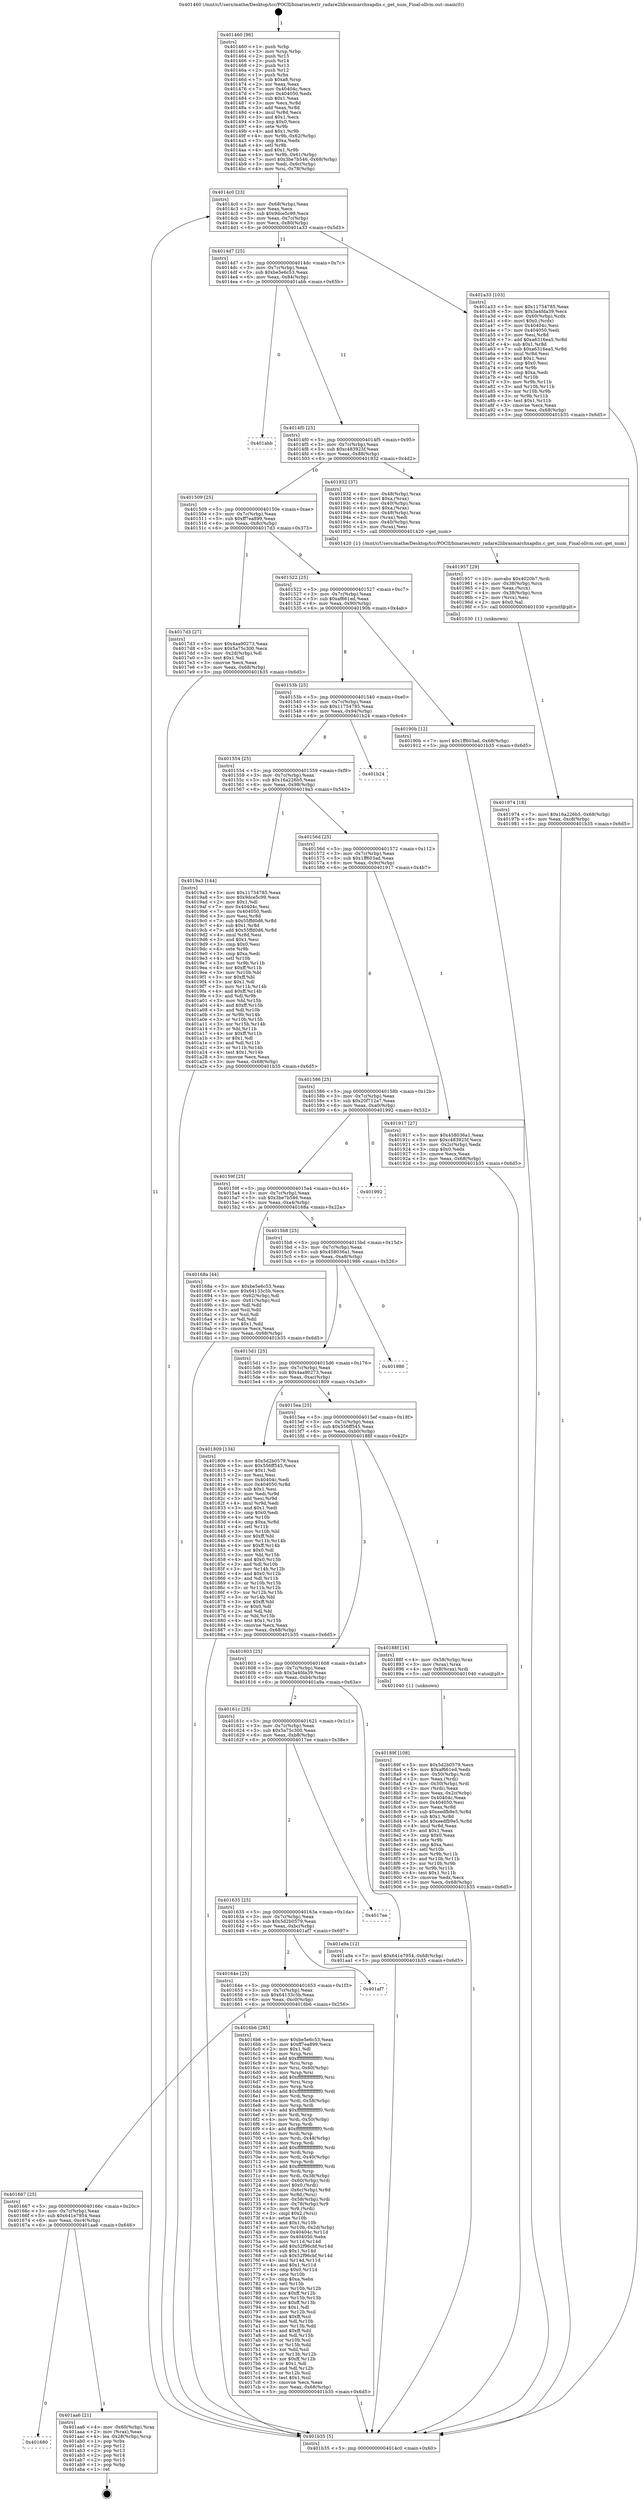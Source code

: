digraph "0x401460" {
  label = "0x401460 (/mnt/c/Users/mathe/Desktop/tcc/POCII/binaries/extr_radare2librasmarchxapdis.c_get_num_Final-ollvm.out::main(0))"
  labelloc = "t"
  node[shape=record]

  Entry [label="",width=0.3,height=0.3,shape=circle,fillcolor=black,style=filled]
  "0x4014c0" [label="{
     0x4014c0 [23]\l
     | [instrs]\l
     &nbsp;&nbsp;0x4014c0 \<+3\>: mov -0x68(%rbp),%eax\l
     &nbsp;&nbsp;0x4014c3 \<+2\>: mov %eax,%ecx\l
     &nbsp;&nbsp;0x4014c5 \<+6\>: sub $0x9dce5c99,%ecx\l
     &nbsp;&nbsp;0x4014cb \<+3\>: mov %eax,-0x7c(%rbp)\l
     &nbsp;&nbsp;0x4014ce \<+3\>: mov %ecx,-0x80(%rbp)\l
     &nbsp;&nbsp;0x4014d1 \<+6\>: je 0000000000401a33 \<main+0x5d3\>\l
  }"]
  "0x401a33" [label="{
     0x401a33 [103]\l
     | [instrs]\l
     &nbsp;&nbsp;0x401a33 \<+5\>: mov $0x11754785,%eax\l
     &nbsp;&nbsp;0x401a38 \<+5\>: mov $0x5a4fda39,%ecx\l
     &nbsp;&nbsp;0x401a3d \<+4\>: mov -0x60(%rbp),%rdx\l
     &nbsp;&nbsp;0x401a41 \<+6\>: movl $0x0,(%rdx)\l
     &nbsp;&nbsp;0x401a47 \<+7\>: mov 0x40404c,%esi\l
     &nbsp;&nbsp;0x401a4e \<+7\>: mov 0x404050,%edi\l
     &nbsp;&nbsp;0x401a55 \<+3\>: mov %esi,%r8d\l
     &nbsp;&nbsp;0x401a58 \<+7\>: add $0xa6316ea5,%r8d\l
     &nbsp;&nbsp;0x401a5f \<+4\>: sub $0x1,%r8d\l
     &nbsp;&nbsp;0x401a63 \<+7\>: sub $0xa6316ea5,%r8d\l
     &nbsp;&nbsp;0x401a6a \<+4\>: imul %r8d,%esi\l
     &nbsp;&nbsp;0x401a6e \<+3\>: and $0x1,%esi\l
     &nbsp;&nbsp;0x401a71 \<+3\>: cmp $0x0,%esi\l
     &nbsp;&nbsp;0x401a74 \<+4\>: sete %r9b\l
     &nbsp;&nbsp;0x401a78 \<+3\>: cmp $0xa,%edi\l
     &nbsp;&nbsp;0x401a7b \<+4\>: setl %r10b\l
     &nbsp;&nbsp;0x401a7f \<+3\>: mov %r9b,%r11b\l
     &nbsp;&nbsp;0x401a82 \<+3\>: and %r10b,%r11b\l
     &nbsp;&nbsp;0x401a85 \<+3\>: xor %r10b,%r9b\l
     &nbsp;&nbsp;0x401a88 \<+3\>: or %r9b,%r11b\l
     &nbsp;&nbsp;0x401a8b \<+4\>: test $0x1,%r11b\l
     &nbsp;&nbsp;0x401a8f \<+3\>: cmovne %ecx,%eax\l
     &nbsp;&nbsp;0x401a92 \<+3\>: mov %eax,-0x68(%rbp)\l
     &nbsp;&nbsp;0x401a95 \<+5\>: jmp 0000000000401b35 \<main+0x6d5\>\l
  }"]
  "0x4014d7" [label="{
     0x4014d7 [25]\l
     | [instrs]\l
     &nbsp;&nbsp;0x4014d7 \<+5\>: jmp 00000000004014dc \<main+0x7c\>\l
     &nbsp;&nbsp;0x4014dc \<+3\>: mov -0x7c(%rbp),%eax\l
     &nbsp;&nbsp;0x4014df \<+5\>: sub $0xbe5e6c53,%eax\l
     &nbsp;&nbsp;0x4014e4 \<+6\>: mov %eax,-0x84(%rbp)\l
     &nbsp;&nbsp;0x4014ea \<+6\>: je 0000000000401abb \<main+0x65b\>\l
  }"]
  Exit [label="",width=0.3,height=0.3,shape=circle,fillcolor=black,style=filled,peripheries=2]
  "0x401abb" [label="{
     0x401abb\l
  }", style=dashed]
  "0x4014f0" [label="{
     0x4014f0 [25]\l
     | [instrs]\l
     &nbsp;&nbsp;0x4014f0 \<+5\>: jmp 00000000004014f5 \<main+0x95\>\l
     &nbsp;&nbsp;0x4014f5 \<+3\>: mov -0x7c(%rbp),%eax\l
     &nbsp;&nbsp;0x4014f8 \<+5\>: sub $0xc483925f,%eax\l
     &nbsp;&nbsp;0x4014fd \<+6\>: mov %eax,-0x88(%rbp)\l
     &nbsp;&nbsp;0x401503 \<+6\>: je 0000000000401932 \<main+0x4d2\>\l
  }"]
  "0x401680" [label="{
     0x401680\l
  }", style=dashed]
  "0x401932" [label="{
     0x401932 [37]\l
     | [instrs]\l
     &nbsp;&nbsp;0x401932 \<+4\>: mov -0x48(%rbp),%rax\l
     &nbsp;&nbsp;0x401936 \<+6\>: movl $0xa,(%rax)\l
     &nbsp;&nbsp;0x40193c \<+4\>: mov -0x40(%rbp),%rax\l
     &nbsp;&nbsp;0x401940 \<+6\>: movl $0xa,(%rax)\l
     &nbsp;&nbsp;0x401946 \<+4\>: mov -0x48(%rbp),%rax\l
     &nbsp;&nbsp;0x40194a \<+2\>: mov (%rax),%edi\l
     &nbsp;&nbsp;0x40194c \<+4\>: mov -0x40(%rbp),%rax\l
     &nbsp;&nbsp;0x401950 \<+2\>: mov (%rax),%esi\l
     &nbsp;&nbsp;0x401952 \<+5\>: call 0000000000401420 \<get_num\>\l
     | [calls]\l
     &nbsp;&nbsp;0x401420 \{1\} (/mnt/c/Users/mathe/Desktop/tcc/POCII/binaries/extr_radare2librasmarchxapdis.c_get_num_Final-ollvm.out::get_num)\l
  }"]
  "0x401509" [label="{
     0x401509 [25]\l
     | [instrs]\l
     &nbsp;&nbsp;0x401509 \<+5\>: jmp 000000000040150e \<main+0xae\>\l
     &nbsp;&nbsp;0x40150e \<+3\>: mov -0x7c(%rbp),%eax\l
     &nbsp;&nbsp;0x401511 \<+5\>: sub $0xff7ea899,%eax\l
     &nbsp;&nbsp;0x401516 \<+6\>: mov %eax,-0x8c(%rbp)\l
     &nbsp;&nbsp;0x40151c \<+6\>: je 00000000004017d3 \<main+0x373\>\l
  }"]
  "0x401aa6" [label="{
     0x401aa6 [21]\l
     | [instrs]\l
     &nbsp;&nbsp;0x401aa6 \<+4\>: mov -0x60(%rbp),%rax\l
     &nbsp;&nbsp;0x401aaa \<+2\>: mov (%rax),%eax\l
     &nbsp;&nbsp;0x401aac \<+4\>: lea -0x28(%rbp),%rsp\l
     &nbsp;&nbsp;0x401ab0 \<+1\>: pop %rbx\l
     &nbsp;&nbsp;0x401ab1 \<+2\>: pop %r12\l
     &nbsp;&nbsp;0x401ab3 \<+2\>: pop %r13\l
     &nbsp;&nbsp;0x401ab5 \<+2\>: pop %r14\l
     &nbsp;&nbsp;0x401ab7 \<+2\>: pop %r15\l
     &nbsp;&nbsp;0x401ab9 \<+1\>: pop %rbp\l
     &nbsp;&nbsp;0x401aba \<+1\>: ret\l
  }"]
  "0x4017d3" [label="{
     0x4017d3 [27]\l
     | [instrs]\l
     &nbsp;&nbsp;0x4017d3 \<+5\>: mov $0x4aa90273,%eax\l
     &nbsp;&nbsp;0x4017d8 \<+5\>: mov $0x5a75c300,%ecx\l
     &nbsp;&nbsp;0x4017dd \<+3\>: mov -0x2d(%rbp),%dl\l
     &nbsp;&nbsp;0x4017e0 \<+3\>: test $0x1,%dl\l
     &nbsp;&nbsp;0x4017e3 \<+3\>: cmovne %ecx,%eax\l
     &nbsp;&nbsp;0x4017e6 \<+3\>: mov %eax,-0x68(%rbp)\l
     &nbsp;&nbsp;0x4017e9 \<+5\>: jmp 0000000000401b35 \<main+0x6d5\>\l
  }"]
  "0x401522" [label="{
     0x401522 [25]\l
     | [instrs]\l
     &nbsp;&nbsp;0x401522 \<+5\>: jmp 0000000000401527 \<main+0xc7\>\l
     &nbsp;&nbsp;0x401527 \<+3\>: mov -0x7c(%rbp),%eax\l
     &nbsp;&nbsp;0x40152a \<+5\>: sub $0xaf661ed,%eax\l
     &nbsp;&nbsp;0x40152f \<+6\>: mov %eax,-0x90(%rbp)\l
     &nbsp;&nbsp;0x401535 \<+6\>: je 000000000040190b \<main+0x4ab\>\l
  }"]
  "0x401974" [label="{
     0x401974 [18]\l
     | [instrs]\l
     &nbsp;&nbsp;0x401974 \<+7\>: movl $0x16a226b5,-0x68(%rbp)\l
     &nbsp;&nbsp;0x40197b \<+6\>: mov %eax,-0xc8(%rbp)\l
     &nbsp;&nbsp;0x401981 \<+5\>: jmp 0000000000401b35 \<main+0x6d5\>\l
  }"]
  "0x40190b" [label="{
     0x40190b [12]\l
     | [instrs]\l
     &nbsp;&nbsp;0x40190b \<+7\>: movl $0x1ff603ad,-0x68(%rbp)\l
     &nbsp;&nbsp;0x401912 \<+5\>: jmp 0000000000401b35 \<main+0x6d5\>\l
  }"]
  "0x40153b" [label="{
     0x40153b [25]\l
     | [instrs]\l
     &nbsp;&nbsp;0x40153b \<+5\>: jmp 0000000000401540 \<main+0xe0\>\l
     &nbsp;&nbsp;0x401540 \<+3\>: mov -0x7c(%rbp),%eax\l
     &nbsp;&nbsp;0x401543 \<+5\>: sub $0x11754785,%eax\l
     &nbsp;&nbsp;0x401548 \<+6\>: mov %eax,-0x94(%rbp)\l
     &nbsp;&nbsp;0x40154e \<+6\>: je 0000000000401b24 \<main+0x6c4\>\l
  }"]
  "0x401957" [label="{
     0x401957 [29]\l
     | [instrs]\l
     &nbsp;&nbsp;0x401957 \<+10\>: movabs $0x4020b7,%rdi\l
     &nbsp;&nbsp;0x401961 \<+4\>: mov -0x38(%rbp),%rcx\l
     &nbsp;&nbsp;0x401965 \<+2\>: mov %eax,(%rcx)\l
     &nbsp;&nbsp;0x401967 \<+4\>: mov -0x38(%rbp),%rcx\l
     &nbsp;&nbsp;0x40196b \<+2\>: mov (%rcx),%esi\l
     &nbsp;&nbsp;0x40196d \<+2\>: mov $0x0,%al\l
     &nbsp;&nbsp;0x40196f \<+5\>: call 0000000000401030 \<printf@plt\>\l
     | [calls]\l
     &nbsp;&nbsp;0x401030 \{1\} (unknown)\l
  }"]
  "0x401b24" [label="{
     0x401b24\l
  }", style=dashed]
  "0x401554" [label="{
     0x401554 [25]\l
     | [instrs]\l
     &nbsp;&nbsp;0x401554 \<+5\>: jmp 0000000000401559 \<main+0xf9\>\l
     &nbsp;&nbsp;0x401559 \<+3\>: mov -0x7c(%rbp),%eax\l
     &nbsp;&nbsp;0x40155c \<+5\>: sub $0x16a226b5,%eax\l
     &nbsp;&nbsp;0x401561 \<+6\>: mov %eax,-0x98(%rbp)\l
     &nbsp;&nbsp;0x401567 \<+6\>: je 00000000004019a3 \<main+0x543\>\l
  }"]
  "0x40189f" [label="{
     0x40189f [108]\l
     | [instrs]\l
     &nbsp;&nbsp;0x40189f \<+5\>: mov $0x5d2b0579,%ecx\l
     &nbsp;&nbsp;0x4018a4 \<+5\>: mov $0xaf661ed,%edx\l
     &nbsp;&nbsp;0x4018a9 \<+4\>: mov -0x50(%rbp),%rdi\l
     &nbsp;&nbsp;0x4018ad \<+2\>: mov %eax,(%rdi)\l
     &nbsp;&nbsp;0x4018af \<+4\>: mov -0x50(%rbp),%rdi\l
     &nbsp;&nbsp;0x4018b3 \<+2\>: mov (%rdi),%eax\l
     &nbsp;&nbsp;0x4018b5 \<+3\>: mov %eax,-0x2c(%rbp)\l
     &nbsp;&nbsp;0x4018b8 \<+7\>: mov 0x40404c,%eax\l
     &nbsp;&nbsp;0x4018bf \<+7\>: mov 0x404050,%esi\l
     &nbsp;&nbsp;0x4018c6 \<+3\>: mov %eax,%r8d\l
     &nbsp;&nbsp;0x4018c9 \<+7\>: sub $0xeedfb9e5,%r8d\l
     &nbsp;&nbsp;0x4018d0 \<+4\>: sub $0x1,%r8d\l
     &nbsp;&nbsp;0x4018d4 \<+7\>: add $0xeedfb9e5,%r8d\l
     &nbsp;&nbsp;0x4018db \<+4\>: imul %r8d,%eax\l
     &nbsp;&nbsp;0x4018df \<+3\>: and $0x1,%eax\l
     &nbsp;&nbsp;0x4018e2 \<+3\>: cmp $0x0,%eax\l
     &nbsp;&nbsp;0x4018e5 \<+4\>: sete %r9b\l
     &nbsp;&nbsp;0x4018e9 \<+3\>: cmp $0xa,%esi\l
     &nbsp;&nbsp;0x4018ec \<+4\>: setl %r10b\l
     &nbsp;&nbsp;0x4018f0 \<+3\>: mov %r9b,%r11b\l
     &nbsp;&nbsp;0x4018f3 \<+3\>: and %r10b,%r11b\l
     &nbsp;&nbsp;0x4018f6 \<+3\>: xor %r10b,%r9b\l
     &nbsp;&nbsp;0x4018f9 \<+3\>: or %r9b,%r11b\l
     &nbsp;&nbsp;0x4018fc \<+4\>: test $0x1,%r11b\l
     &nbsp;&nbsp;0x401900 \<+3\>: cmovne %edx,%ecx\l
     &nbsp;&nbsp;0x401903 \<+3\>: mov %ecx,-0x68(%rbp)\l
     &nbsp;&nbsp;0x401906 \<+5\>: jmp 0000000000401b35 \<main+0x6d5\>\l
  }"]
  "0x4019a3" [label="{
     0x4019a3 [144]\l
     | [instrs]\l
     &nbsp;&nbsp;0x4019a3 \<+5\>: mov $0x11754785,%eax\l
     &nbsp;&nbsp;0x4019a8 \<+5\>: mov $0x9dce5c99,%ecx\l
     &nbsp;&nbsp;0x4019ad \<+2\>: mov $0x1,%dl\l
     &nbsp;&nbsp;0x4019af \<+7\>: mov 0x40404c,%esi\l
     &nbsp;&nbsp;0x4019b6 \<+7\>: mov 0x404050,%edi\l
     &nbsp;&nbsp;0x4019bd \<+3\>: mov %esi,%r8d\l
     &nbsp;&nbsp;0x4019c0 \<+7\>: sub $0x55ffd0d6,%r8d\l
     &nbsp;&nbsp;0x4019c7 \<+4\>: sub $0x1,%r8d\l
     &nbsp;&nbsp;0x4019cb \<+7\>: add $0x55ffd0d6,%r8d\l
     &nbsp;&nbsp;0x4019d2 \<+4\>: imul %r8d,%esi\l
     &nbsp;&nbsp;0x4019d6 \<+3\>: and $0x1,%esi\l
     &nbsp;&nbsp;0x4019d9 \<+3\>: cmp $0x0,%esi\l
     &nbsp;&nbsp;0x4019dc \<+4\>: sete %r9b\l
     &nbsp;&nbsp;0x4019e0 \<+3\>: cmp $0xa,%edi\l
     &nbsp;&nbsp;0x4019e3 \<+4\>: setl %r10b\l
     &nbsp;&nbsp;0x4019e7 \<+3\>: mov %r9b,%r11b\l
     &nbsp;&nbsp;0x4019ea \<+4\>: xor $0xff,%r11b\l
     &nbsp;&nbsp;0x4019ee \<+3\>: mov %r10b,%bl\l
     &nbsp;&nbsp;0x4019f1 \<+3\>: xor $0xff,%bl\l
     &nbsp;&nbsp;0x4019f4 \<+3\>: xor $0x1,%dl\l
     &nbsp;&nbsp;0x4019f7 \<+3\>: mov %r11b,%r14b\l
     &nbsp;&nbsp;0x4019fa \<+4\>: and $0xff,%r14b\l
     &nbsp;&nbsp;0x4019fe \<+3\>: and %dl,%r9b\l
     &nbsp;&nbsp;0x401a01 \<+3\>: mov %bl,%r15b\l
     &nbsp;&nbsp;0x401a04 \<+4\>: and $0xff,%r15b\l
     &nbsp;&nbsp;0x401a08 \<+3\>: and %dl,%r10b\l
     &nbsp;&nbsp;0x401a0b \<+3\>: or %r9b,%r14b\l
     &nbsp;&nbsp;0x401a0e \<+3\>: or %r10b,%r15b\l
     &nbsp;&nbsp;0x401a11 \<+3\>: xor %r15b,%r14b\l
     &nbsp;&nbsp;0x401a14 \<+3\>: or %bl,%r11b\l
     &nbsp;&nbsp;0x401a17 \<+4\>: xor $0xff,%r11b\l
     &nbsp;&nbsp;0x401a1b \<+3\>: or $0x1,%dl\l
     &nbsp;&nbsp;0x401a1e \<+3\>: and %dl,%r11b\l
     &nbsp;&nbsp;0x401a21 \<+3\>: or %r11b,%r14b\l
     &nbsp;&nbsp;0x401a24 \<+4\>: test $0x1,%r14b\l
     &nbsp;&nbsp;0x401a28 \<+3\>: cmovne %ecx,%eax\l
     &nbsp;&nbsp;0x401a2b \<+3\>: mov %eax,-0x68(%rbp)\l
     &nbsp;&nbsp;0x401a2e \<+5\>: jmp 0000000000401b35 \<main+0x6d5\>\l
  }"]
  "0x40156d" [label="{
     0x40156d [25]\l
     | [instrs]\l
     &nbsp;&nbsp;0x40156d \<+5\>: jmp 0000000000401572 \<main+0x112\>\l
     &nbsp;&nbsp;0x401572 \<+3\>: mov -0x7c(%rbp),%eax\l
     &nbsp;&nbsp;0x401575 \<+5\>: sub $0x1ff603ad,%eax\l
     &nbsp;&nbsp;0x40157a \<+6\>: mov %eax,-0x9c(%rbp)\l
     &nbsp;&nbsp;0x401580 \<+6\>: je 0000000000401917 \<main+0x4b7\>\l
  }"]
  "0x401667" [label="{
     0x401667 [25]\l
     | [instrs]\l
     &nbsp;&nbsp;0x401667 \<+5\>: jmp 000000000040166c \<main+0x20c\>\l
     &nbsp;&nbsp;0x40166c \<+3\>: mov -0x7c(%rbp),%eax\l
     &nbsp;&nbsp;0x40166f \<+5\>: sub $0x641e7954,%eax\l
     &nbsp;&nbsp;0x401674 \<+6\>: mov %eax,-0xc4(%rbp)\l
     &nbsp;&nbsp;0x40167a \<+6\>: je 0000000000401aa6 \<main+0x646\>\l
  }"]
  "0x401917" [label="{
     0x401917 [27]\l
     | [instrs]\l
     &nbsp;&nbsp;0x401917 \<+5\>: mov $0x458036a1,%eax\l
     &nbsp;&nbsp;0x40191c \<+5\>: mov $0xc483925f,%ecx\l
     &nbsp;&nbsp;0x401921 \<+3\>: mov -0x2c(%rbp),%edx\l
     &nbsp;&nbsp;0x401924 \<+3\>: cmp $0x0,%edx\l
     &nbsp;&nbsp;0x401927 \<+3\>: cmove %ecx,%eax\l
     &nbsp;&nbsp;0x40192a \<+3\>: mov %eax,-0x68(%rbp)\l
     &nbsp;&nbsp;0x40192d \<+5\>: jmp 0000000000401b35 \<main+0x6d5\>\l
  }"]
  "0x401586" [label="{
     0x401586 [25]\l
     | [instrs]\l
     &nbsp;&nbsp;0x401586 \<+5\>: jmp 000000000040158b \<main+0x12b\>\l
     &nbsp;&nbsp;0x40158b \<+3\>: mov -0x7c(%rbp),%eax\l
     &nbsp;&nbsp;0x40158e \<+5\>: sub $0x20f712a7,%eax\l
     &nbsp;&nbsp;0x401593 \<+6\>: mov %eax,-0xa0(%rbp)\l
     &nbsp;&nbsp;0x401599 \<+6\>: je 0000000000401992 \<main+0x532\>\l
  }"]
  "0x4016b6" [label="{
     0x4016b6 [285]\l
     | [instrs]\l
     &nbsp;&nbsp;0x4016b6 \<+5\>: mov $0xbe5e6c53,%eax\l
     &nbsp;&nbsp;0x4016bb \<+5\>: mov $0xff7ea899,%ecx\l
     &nbsp;&nbsp;0x4016c0 \<+2\>: mov $0x1,%dl\l
     &nbsp;&nbsp;0x4016c2 \<+3\>: mov %rsp,%rsi\l
     &nbsp;&nbsp;0x4016c5 \<+4\>: add $0xfffffffffffffff0,%rsi\l
     &nbsp;&nbsp;0x4016c9 \<+3\>: mov %rsi,%rsp\l
     &nbsp;&nbsp;0x4016cc \<+4\>: mov %rsi,-0x60(%rbp)\l
     &nbsp;&nbsp;0x4016d0 \<+3\>: mov %rsp,%rsi\l
     &nbsp;&nbsp;0x4016d3 \<+4\>: add $0xfffffffffffffff0,%rsi\l
     &nbsp;&nbsp;0x4016d7 \<+3\>: mov %rsi,%rsp\l
     &nbsp;&nbsp;0x4016da \<+3\>: mov %rsp,%rdi\l
     &nbsp;&nbsp;0x4016dd \<+4\>: add $0xfffffffffffffff0,%rdi\l
     &nbsp;&nbsp;0x4016e1 \<+3\>: mov %rdi,%rsp\l
     &nbsp;&nbsp;0x4016e4 \<+4\>: mov %rdi,-0x58(%rbp)\l
     &nbsp;&nbsp;0x4016e8 \<+3\>: mov %rsp,%rdi\l
     &nbsp;&nbsp;0x4016eb \<+4\>: add $0xfffffffffffffff0,%rdi\l
     &nbsp;&nbsp;0x4016ef \<+3\>: mov %rdi,%rsp\l
     &nbsp;&nbsp;0x4016f2 \<+4\>: mov %rdi,-0x50(%rbp)\l
     &nbsp;&nbsp;0x4016f6 \<+3\>: mov %rsp,%rdi\l
     &nbsp;&nbsp;0x4016f9 \<+4\>: add $0xfffffffffffffff0,%rdi\l
     &nbsp;&nbsp;0x4016fd \<+3\>: mov %rdi,%rsp\l
     &nbsp;&nbsp;0x401700 \<+4\>: mov %rdi,-0x48(%rbp)\l
     &nbsp;&nbsp;0x401704 \<+3\>: mov %rsp,%rdi\l
     &nbsp;&nbsp;0x401707 \<+4\>: add $0xfffffffffffffff0,%rdi\l
     &nbsp;&nbsp;0x40170b \<+3\>: mov %rdi,%rsp\l
     &nbsp;&nbsp;0x40170e \<+4\>: mov %rdi,-0x40(%rbp)\l
     &nbsp;&nbsp;0x401712 \<+3\>: mov %rsp,%rdi\l
     &nbsp;&nbsp;0x401715 \<+4\>: add $0xfffffffffffffff0,%rdi\l
     &nbsp;&nbsp;0x401719 \<+3\>: mov %rdi,%rsp\l
     &nbsp;&nbsp;0x40171c \<+4\>: mov %rdi,-0x38(%rbp)\l
     &nbsp;&nbsp;0x401720 \<+4\>: mov -0x60(%rbp),%rdi\l
     &nbsp;&nbsp;0x401724 \<+6\>: movl $0x0,(%rdi)\l
     &nbsp;&nbsp;0x40172a \<+4\>: mov -0x6c(%rbp),%r8d\l
     &nbsp;&nbsp;0x40172e \<+3\>: mov %r8d,(%rsi)\l
     &nbsp;&nbsp;0x401731 \<+4\>: mov -0x58(%rbp),%rdi\l
     &nbsp;&nbsp;0x401735 \<+4\>: mov -0x78(%rbp),%r9\l
     &nbsp;&nbsp;0x401739 \<+3\>: mov %r9,(%rdi)\l
     &nbsp;&nbsp;0x40173c \<+3\>: cmpl $0x2,(%rsi)\l
     &nbsp;&nbsp;0x40173f \<+4\>: setne %r10b\l
     &nbsp;&nbsp;0x401743 \<+4\>: and $0x1,%r10b\l
     &nbsp;&nbsp;0x401747 \<+4\>: mov %r10b,-0x2d(%rbp)\l
     &nbsp;&nbsp;0x40174b \<+8\>: mov 0x40404c,%r11d\l
     &nbsp;&nbsp;0x401753 \<+7\>: mov 0x404050,%ebx\l
     &nbsp;&nbsp;0x40175a \<+3\>: mov %r11d,%r14d\l
     &nbsp;&nbsp;0x40175d \<+7\>: add $0x52f96cbf,%r14d\l
     &nbsp;&nbsp;0x401764 \<+4\>: sub $0x1,%r14d\l
     &nbsp;&nbsp;0x401768 \<+7\>: sub $0x52f96cbf,%r14d\l
     &nbsp;&nbsp;0x40176f \<+4\>: imul %r14d,%r11d\l
     &nbsp;&nbsp;0x401773 \<+4\>: and $0x1,%r11d\l
     &nbsp;&nbsp;0x401777 \<+4\>: cmp $0x0,%r11d\l
     &nbsp;&nbsp;0x40177b \<+4\>: sete %r10b\l
     &nbsp;&nbsp;0x40177f \<+3\>: cmp $0xa,%ebx\l
     &nbsp;&nbsp;0x401782 \<+4\>: setl %r15b\l
     &nbsp;&nbsp;0x401786 \<+3\>: mov %r10b,%r12b\l
     &nbsp;&nbsp;0x401789 \<+4\>: xor $0xff,%r12b\l
     &nbsp;&nbsp;0x40178d \<+3\>: mov %r15b,%r13b\l
     &nbsp;&nbsp;0x401790 \<+4\>: xor $0xff,%r13b\l
     &nbsp;&nbsp;0x401794 \<+3\>: xor $0x1,%dl\l
     &nbsp;&nbsp;0x401797 \<+3\>: mov %r12b,%sil\l
     &nbsp;&nbsp;0x40179a \<+4\>: and $0xff,%sil\l
     &nbsp;&nbsp;0x40179e \<+3\>: and %dl,%r10b\l
     &nbsp;&nbsp;0x4017a1 \<+3\>: mov %r13b,%dil\l
     &nbsp;&nbsp;0x4017a4 \<+4\>: and $0xff,%dil\l
     &nbsp;&nbsp;0x4017a8 \<+3\>: and %dl,%r15b\l
     &nbsp;&nbsp;0x4017ab \<+3\>: or %r10b,%sil\l
     &nbsp;&nbsp;0x4017ae \<+3\>: or %r15b,%dil\l
     &nbsp;&nbsp;0x4017b1 \<+3\>: xor %dil,%sil\l
     &nbsp;&nbsp;0x4017b4 \<+3\>: or %r13b,%r12b\l
     &nbsp;&nbsp;0x4017b7 \<+4\>: xor $0xff,%r12b\l
     &nbsp;&nbsp;0x4017bb \<+3\>: or $0x1,%dl\l
     &nbsp;&nbsp;0x4017be \<+3\>: and %dl,%r12b\l
     &nbsp;&nbsp;0x4017c1 \<+3\>: or %r12b,%sil\l
     &nbsp;&nbsp;0x4017c4 \<+4\>: test $0x1,%sil\l
     &nbsp;&nbsp;0x4017c8 \<+3\>: cmovne %ecx,%eax\l
     &nbsp;&nbsp;0x4017cb \<+3\>: mov %eax,-0x68(%rbp)\l
     &nbsp;&nbsp;0x4017ce \<+5\>: jmp 0000000000401b35 \<main+0x6d5\>\l
  }"]
  "0x401992" [label="{
     0x401992\l
  }", style=dashed]
  "0x40159f" [label="{
     0x40159f [25]\l
     | [instrs]\l
     &nbsp;&nbsp;0x40159f \<+5\>: jmp 00000000004015a4 \<main+0x144\>\l
     &nbsp;&nbsp;0x4015a4 \<+3\>: mov -0x7c(%rbp),%eax\l
     &nbsp;&nbsp;0x4015a7 \<+5\>: sub $0x3be7b546,%eax\l
     &nbsp;&nbsp;0x4015ac \<+6\>: mov %eax,-0xa4(%rbp)\l
     &nbsp;&nbsp;0x4015b2 \<+6\>: je 000000000040168a \<main+0x22a\>\l
  }"]
  "0x40164e" [label="{
     0x40164e [25]\l
     | [instrs]\l
     &nbsp;&nbsp;0x40164e \<+5\>: jmp 0000000000401653 \<main+0x1f3\>\l
     &nbsp;&nbsp;0x401653 \<+3\>: mov -0x7c(%rbp),%eax\l
     &nbsp;&nbsp;0x401656 \<+5\>: sub $0x64133c5b,%eax\l
     &nbsp;&nbsp;0x40165b \<+6\>: mov %eax,-0xc0(%rbp)\l
     &nbsp;&nbsp;0x401661 \<+6\>: je 00000000004016b6 \<main+0x256\>\l
  }"]
  "0x40168a" [label="{
     0x40168a [44]\l
     | [instrs]\l
     &nbsp;&nbsp;0x40168a \<+5\>: mov $0xbe5e6c53,%eax\l
     &nbsp;&nbsp;0x40168f \<+5\>: mov $0x64133c5b,%ecx\l
     &nbsp;&nbsp;0x401694 \<+3\>: mov -0x62(%rbp),%dl\l
     &nbsp;&nbsp;0x401697 \<+4\>: mov -0x61(%rbp),%sil\l
     &nbsp;&nbsp;0x40169b \<+3\>: mov %dl,%dil\l
     &nbsp;&nbsp;0x40169e \<+3\>: and %sil,%dil\l
     &nbsp;&nbsp;0x4016a1 \<+3\>: xor %sil,%dl\l
     &nbsp;&nbsp;0x4016a4 \<+3\>: or %dl,%dil\l
     &nbsp;&nbsp;0x4016a7 \<+4\>: test $0x1,%dil\l
     &nbsp;&nbsp;0x4016ab \<+3\>: cmovne %ecx,%eax\l
     &nbsp;&nbsp;0x4016ae \<+3\>: mov %eax,-0x68(%rbp)\l
     &nbsp;&nbsp;0x4016b1 \<+5\>: jmp 0000000000401b35 \<main+0x6d5\>\l
  }"]
  "0x4015b8" [label="{
     0x4015b8 [25]\l
     | [instrs]\l
     &nbsp;&nbsp;0x4015b8 \<+5\>: jmp 00000000004015bd \<main+0x15d\>\l
     &nbsp;&nbsp;0x4015bd \<+3\>: mov -0x7c(%rbp),%eax\l
     &nbsp;&nbsp;0x4015c0 \<+5\>: sub $0x458036a1,%eax\l
     &nbsp;&nbsp;0x4015c5 \<+6\>: mov %eax,-0xa8(%rbp)\l
     &nbsp;&nbsp;0x4015cb \<+6\>: je 0000000000401986 \<main+0x526\>\l
  }"]
  "0x401b35" [label="{
     0x401b35 [5]\l
     | [instrs]\l
     &nbsp;&nbsp;0x401b35 \<+5\>: jmp 00000000004014c0 \<main+0x60\>\l
  }"]
  "0x401460" [label="{
     0x401460 [96]\l
     | [instrs]\l
     &nbsp;&nbsp;0x401460 \<+1\>: push %rbp\l
     &nbsp;&nbsp;0x401461 \<+3\>: mov %rsp,%rbp\l
     &nbsp;&nbsp;0x401464 \<+2\>: push %r15\l
     &nbsp;&nbsp;0x401466 \<+2\>: push %r14\l
     &nbsp;&nbsp;0x401468 \<+2\>: push %r13\l
     &nbsp;&nbsp;0x40146a \<+2\>: push %r12\l
     &nbsp;&nbsp;0x40146c \<+1\>: push %rbx\l
     &nbsp;&nbsp;0x40146d \<+7\>: sub $0xa8,%rsp\l
     &nbsp;&nbsp;0x401474 \<+2\>: xor %eax,%eax\l
     &nbsp;&nbsp;0x401476 \<+7\>: mov 0x40404c,%ecx\l
     &nbsp;&nbsp;0x40147d \<+7\>: mov 0x404050,%edx\l
     &nbsp;&nbsp;0x401484 \<+3\>: sub $0x1,%eax\l
     &nbsp;&nbsp;0x401487 \<+3\>: mov %ecx,%r8d\l
     &nbsp;&nbsp;0x40148a \<+3\>: add %eax,%r8d\l
     &nbsp;&nbsp;0x40148d \<+4\>: imul %r8d,%ecx\l
     &nbsp;&nbsp;0x401491 \<+3\>: and $0x1,%ecx\l
     &nbsp;&nbsp;0x401494 \<+3\>: cmp $0x0,%ecx\l
     &nbsp;&nbsp;0x401497 \<+4\>: sete %r9b\l
     &nbsp;&nbsp;0x40149b \<+4\>: and $0x1,%r9b\l
     &nbsp;&nbsp;0x40149f \<+4\>: mov %r9b,-0x62(%rbp)\l
     &nbsp;&nbsp;0x4014a3 \<+3\>: cmp $0xa,%edx\l
     &nbsp;&nbsp;0x4014a6 \<+4\>: setl %r9b\l
     &nbsp;&nbsp;0x4014aa \<+4\>: and $0x1,%r9b\l
     &nbsp;&nbsp;0x4014ae \<+4\>: mov %r9b,-0x61(%rbp)\l
     &nbsp;&nbsp;0x4014b2 \<+7\>: movl $0x3be7b546,-0x68(%rbp)\l
     &nbsp;&nbsp;0x4014b9 \<+3\>: mov %edi,-0x6c(%rbp)\l
     &nbsp;&nbsp;0x4014bc \<+4\>: mov %rsi,-0x78(%rbp)\l
  }"]
  "0x401af7" [label="{
     0x401af7\l
  }", style=dashed]
  "0x401986" [label="{
     0x401986\l
  }", style=dashed]
  "0x4015d1" [label="{
     0x4015d1 [25]\l
     | [instrs]\l
     &nbsp;&nbsp;0x4015d1 \<+5\>: jmp 00000000004015d6 \<main+0x176\>\l
     &nbsp;&nbsp;0x4015d6 \<+3\>: mov -0x7c(%rbp),%eax\l
     &nbsp;&nbsp;0x4015d9 \<+5\>: sub $0x4aa90273,%eax\l
     &nbsp;&nbsp;0x4015de \<+6\>: mov %eax,-0xac(%rbp)\l
     &nbsp;&nbsp;0x4015e4 \<+6\>: je 0000000000401809 \<main+0x3a9\>\l
  }"]
  "0x401635" [label="{
     0x401635 [25]\l
     | [instrs]\l
     &nbsp;&nbsp;0x401635 \<+5\>: jmp 000000000040163a \<main+0x1da\>\l
     &nbsp;&nbsp;0x40163a \<+3\>: mov -0x7c(%rbp),%eax\l
     &nbsp;&nbsp;0x40163d \<+5\>: sub $0x5d2b0579,%eax\l
     &nbsp;&nbsp;0x401642 \<+6\>: mov %eax,-0xbc(%rbp)\l
     &nbsp;&nbsp;0x401648 \<+6\>: je 0000000000401af7 \<main+0x697\>\l
  }"]
  "0x401809" [label="{
     0x401809 [134]\l
     | [instrs]\l
     &nbsp;&nbsp;0x401809 \<+5\>: mov $0x5d2b0579,%eax\l
     &nbsp;&nbsp;0x40180e \<+5\>: mov $0x556ff545,%ecx\l
     &nbsp;&nbsp;0x401813 \<+2\>: mov $0x1,%dl\l
     &nbsp;&nbsp;0x401815 \<+2\>: xor %esi,%esi\l
     &nbsp;&nbsp;0x401817 \<+7\>: mov 0x40404c,%edi\l
     &nbsp;&nbsp;0x40181e \<+8\>: mov 0x404050,%r8d\l
     &nbsp;&nbsp;0x401826 \<+3\>: sub $0x1,%esi\l
     &nbsp;&nbsp;0x401829 \<+3\>: mov %edi,%r9d\l
     &nbsp;&nbsp;0x40182c \<+3\>: add %esi,%r9d\l
     &nbsp;&nbsp;0x40182f \<+4\>: imul %r9d,%edi\l
     &nbsp;&nbsp;0x401833 \<+3\>: and $0x1,%edi\l
     &nbsp;&nbsp;0x401836 \<+3\>: cmp $0x0,%edi\l
     &nbsp;&nbsp;0x401839 \<+4\>: sete %r10b\l
     &nbsp;&nbsp;0x40183d \<+4\>: cmp $0xa,%r8d\l
     &nbsp;&nbsp;0x401841 \<+4\>: setl %r11b\l
     &nbsp;&nbsp;0x401845 \<+3\>: mov %r10b,%bl\l
     &nbsp;&nbsp;0x401848 \<+3\>: xor $0xff,%bl\l
     &nbsp;&nbsp;0x40184b \<+3\>: mov %r11b,%r14b\l
     &nbsp;&nbsp;0x40184e \<+4\>: xor $0xff,%r14b\l
     &nbsp;&nbsp;0x401852 \<+3\>: xor $0x0,%dl\l
     &nbsp;&nbsp;0x401855 \<+3\>: mov %bl,%r15b\l
     &nbsp;&nbsp;0x401858 \<+4\>: and $0x0,%r15b\l
     &nbsp;&nbsp;0x40185c \<+3\>: and %dl,%r10b\l
     &nbsp;&nbsp;0x40185f \<+3\>: mov %r14b,%r12b\l
     &nbsp;&nbsp;0x401862 \<+4\>: and $0x0,%r12b\l
     &nbsp;&nbsp;0x401866 \<+3\>: and %dl,%r11b\l
     &nbsp;&nbsp;0x401869 \<+3\>: or %r10b,%r15b\l
     &nbsp;&nbsp;0x40186c \<+3\>: or %r11b,%r12b\l
     &nbsp;&nbsp;0x40186f \<+3\>: xor %r12b,%r15b\l
     &nbsp;&nbsp;0x401872 \<+3\>: or %r14b,%bl\l
     &nbsp;&nbsp;0x401875 \<+3\>: xor $0xff,%bl\l
     &nbsp;&nbsp;0x401878 \<+3\>: or $0x0,%dl\l
     &nbsp;&nbsp;0x40187b \<+2\>: and %dl,%bl\l
     &nbsp;&nbsp;0x40187d \<+3\>: or %bl,%r15b\l
     &nbsp;&nbsp;0x401880 \<+4\>: test $0x1,%r15b\l
     &nbsp;&nbsp;0x401884 \<+3\>: cmovne %ecx,%eax\l
     &nbsp;&nbsp;0x401887 \<+3\>: mov %eax,-0x68(%rbp)\l
     &nbsp;&nbsp;0x40188a \<+5\>: jmp 0000000000401b35 \<main+0x6d5\>\l
  }"]
  "0x4015ea" [label="{
     0x4015ea [25]\l
     | [instrs]\l
     &nbsp;&nbsp;0x4015ea \<+5\>: jmp 00000000004015ef \<main+0x18f\>\l
     &nbsp;&nbsp;0x4015ef \<+3\>: mov -0x7c(%rbp),%eax\l
     &nbsp;&nbsp;0x4015f2 \<+5\>: sub $0x556ff545,%eax\l
     &nbsp;&nbsp;0x4015f7 \<+6\>: mov %eax,-0xb0(%rbp)\l
     &nbsp;&nbsp;0x4015fd \<+6\>: je 000000000040188f \<main+0x42f\>\l
  }"]
  "0x4017ee" [label="{
     0x4017ee\l
  }", style=dashed]
  "0x40188f" [label="{
     0x40188f [16]\l
     | [instrs]\l
     &nbsp;&nbsp;0x40188f \<+4\>: mov -0x58(%rbp),%rax\l
     &nbsp;&nbsp;0x401893 \<+3\>: mov (%rax),%rax\l
     &nbsp;&nbsp;0x401896 \<+4\>: mov 0x8(%rax),%rdi\l
     &nbsp;&nbsp;0x40189a \<+5\>: call 0000000000401040 \<atoi@plt\>\l
     | [calls]\l
     &nbsp;&nbsp;0x401040 \{1\} (unknown)\l
  }"]
  "0x401603" [label="{
     0x401603 [25]\l
     | [instrs]\l
     &nbsp;&nbsp;0x401603 \<+5\>: jmp 0000000000401608 \<main+0x1a8\>\l
     &nbsp;&nbsp;0x401608 \<+3\>: mov -0x7c(%rbp),%eax\l
     &nbsp;&nbsp;0x40160b \<+5\>: sub $0x5a4fda39,%eax\l
     &nbsp;&nbsp;0x401610 \<+6\>: mov %eax,-0xb4(%rbp)\l
     &nbsp;&nbsp;0x401616 \<+6\>: je 0000000000401a9a \<main+0x63a\>\l
  }"]
  "0x40161c" [label="{
     0x40161c [25]\l
     | [instrs]\l
     &nbsp;&nbsp;0x40161c \<+5\>: jmp 0000000000401621 \<main+0x1c1\>\l
     &nbsp;&nbsp;0x401621 \<+3\>: mov -0x7c(%rbp),%eax\l
     &nbsp;&nbsp;0x401624 \<+5\>: sub $0x5a75c300,%eax\l
     &nbsp;&nbsp;0x401629 \<+6\>: mov %eax,-0xb8(%rbp)\l
     &nbsp;&nbsp;0x40162f \<+6\>: je 00000000004017ee \<main+0x38e\>\l
  }"]
  "0x401a9a" [label="{
     0x401a9a [12]\l
     | [instrs]\l
     &nbsp;&nbsp;0x401a9a \<+7\>: movl $0x641e7954,-0x68(%rbp)\l
     &nbsp;&nbsp;0x401aa1 \<+5\>: jmp 0000000000401b35 \<main+0x6d5\>\l
  }"]
  Entry -> "0x401460" [label=" 1"]
  "0x4014c0" -> "0x401a33" [label=" 1"]
  "0x4014c0" -> "0x4014d7" [label=" 11"]
  "0x401aa6" -> Exit [label=" 1"]
  "0x4014d7" -> "0x401abb" [label=" 0"]
  "0x4014d7" -> "0x4014f0" [label=" 11"]
  "0x401667" -> "0x401680" [label=" 0"]
  "0x4014f0" -> "0x401932" [label=" 1"]
  "0x4014f0" -> "0x401509" [label=" 10"]
  "0x401667" -> "0x401aa6" [label=" 1"]
  "0x401509" -> "0x4017d3" [label=" 1"]
  "0x401509" -> "0x401522" [label=" 9"]
  "0x401a9a" -> "0x401b35" [label=" 1"]
  "0x401522" -> "0x40190b" [label=" 1"]
  "0x401522" -> "0x40153b" [label=" 8"]
  "0x401a33" -> "0x401b35" [label=" 1"]
  "0x40153b" -> "0x401b24" [label=" 0"]
  "0x40153b" -> "0x401554" [label=" 8"]
  "0x4019a3" -> "0x401b35" [label=" 1"]
  "0x401554" -> "0x4019a3" [label=" 1"]
  "0x401554" -> "0x40156d" [label=" 7"]
  "0x401974" -> "0x401b35" [label=" 1"]
  "0x40156d" -> "0x401917" [label=" 1"]
  "0x40156d" -> "0x401586" [label=" 6"]
  "0x401932" -> "0x401957" [label=" 1"]
  "0x401586" -> "0x401992" [label=" 0"]
  "0x401586" -> "0x40159f" [label=" 6"]
  "0x401917" -> "0x401b35" [label=" 1"]
  "0x40159f" -> "0x40168a" [label=" 1"]
  "0x40159f" -> "0x4015b8" [label=" 5"]
  "0x40168a" -> "0x401b35" [label=" 1"]
  "0x401460" -> "0x4014c0" [label=" 1"]
  "0x401b35" -> "0x4014c0" [label=" 11"]
  "0x40189f" -> "0x401b35" [label=" 1"]
  "0x4015b8" -> "0x401986" [label=" 0"]
  "0x4015b8" -> "0x4015d1" [label=" 5"]
  "0x40188f" -> "0x40189f" [label=" 1"]
  "0x4015d1" -> "0x401809" [label=" 1"]
  "0x4015d1" -> "0x4015ea" [label=" 4"]
  "0x4017d3" -> "0x401b35" [label=" 1"]
  "0x4015ea" -> "0x40188f" [label=" 1"]
  "0x4015ea" -> "0x401603" [label=" 3"]
  "0x4016b6" -> "0x401b35" [label=" 1"]
  "0x401603" -> "0x401a9a" [label=" 1"]
  "0x401603" -> "0x40161c" [label=" 2"]
  "0x401957" -> "0x401974" [label=" 1"]
  "0x40161c" -> "0x4017ee" [label=" 0"]
  "0x40161c" -> "0x401635" [label=" 2"]
  "0x401809" -> "0x401b35" [label=" 1"]
  "0x401635" -> "0x401af7" [label=" 0"]
  "0x401635" -> "0x40164e" [label=" 2"]
  "0x40190b" -> "0x401b35" [label=" 1"]
  "0x40164e" -> "0x4016b6" [label=" 1"]
  "0x40164e" -> "0x401667" [label=" 1"]
}
